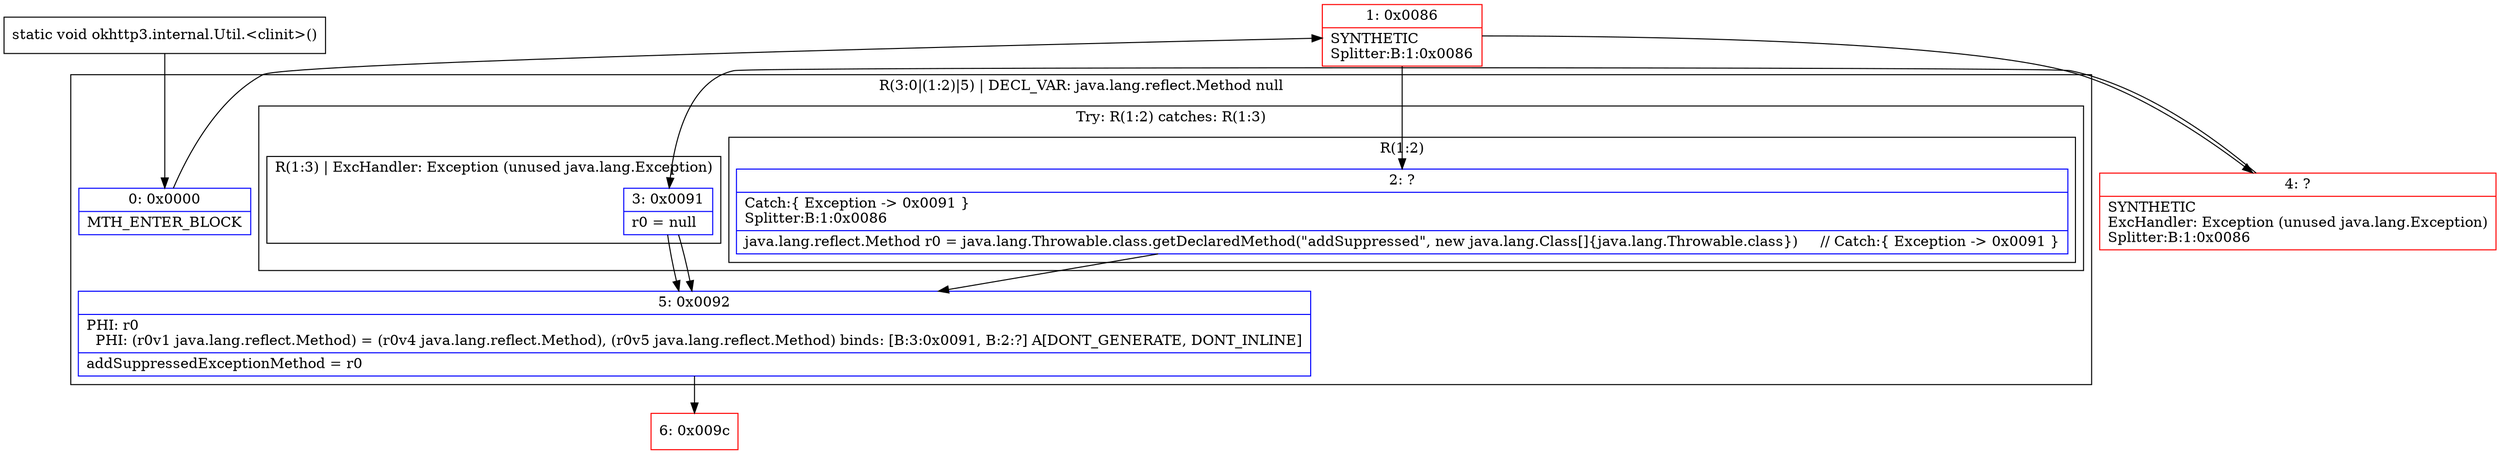 digraph "CFG forokhttp3.internal.Util.\<clinit\>()V" {
subgraph cluster_Region_1360831719 {
label = "R(3:0|(1:2)|5) | DECL_VAR: java.lang.reflect.Method null\l";
node [shape=record,color=blue];
Node_0 [shape=record,label="{0\:\ 0x0000|MTH_ENTER_BLOCK\l}"];
subgraph cluster_TryCatchRegion_1672607218 {
label = "Try: R(1:2) catches: R(1:3)";
node [shape=record,color=blue];
subgraph cluster_Region_595015070 {
label = "R(1:2)";
node [shape=record,color=blue];
Node_2 [shape=record,label="{2\:\ ?|Catch:\{ Exception \-\> 0x0091 \}\lSplitter:B:1:0x0086\l|java.lang.reflect.Method r0 = java.lang.Throwable.class.getDeclaredMethod(\"addSuppressed\", new java.lang.Class[]\{java.lang.Throwable.class\})     \/\/ Catch:\{ Exception \-\> 0x0091 \}\l}"];
}
subgraph cluster_Region_60323061 {
label = "R(1:3) | ExcHandler: Exception (unused java.lang.Exception)\l";
node [shape=record,color=blue];
Node_3 [shape=record,label="{3\:\ 0x0091|r0 = null\l}"];
}
}
Node_5 [shape=record,label="{5\:\ 0x0092|PHI: r0 \l  PHI: (r0v1 java.lang.reflect.Method) = (r0v4 java.lang.reflect.Method), (r0v5 java.lang.reflect.Method) binds: [B:3:0x0091, B:2:?] A[DONT_GENERATE, DONT_INLINE]\l|addSuppressedExceptionMethod = r0\l}"];
}
subgraph cluster_Region_60323061 {
label = "R(1:3) | ExcHandler: Exception (unused java.lang.Exception)\l";
node [shape=record,color=blue];
Node_3 [shape=record,label="{3\:\ 0x0091|r0 = null\l}"];
}
Node_1 [shape=record,color=red,label="{1\:\ 0x0086|SYNTHETIC\lSplitter:B:1:0x0086\l}"];
Node_4 [shape=record,color=red,label="{4\:\ ?|SYNTHETIC\lExcHandler: Exception (unused java.lang.Exception)\lSplitter:B:1:0x0086\l}"];
Node_6 [shape=record,color=red,label="{6\:\ 0x009c}"];
MethodNode[shape=record,label="{static void okhttp3.internal.Util.\<clinit\>() }"];
MethodNode -> Node_0;
Node_0 -> Node_1;
Node_2 -> Node_5;
Node_3 -> Node_5;
Node_5 -> Node_6;
Node_3 -> Node_5;
Node_1 -> Node_2;
Node_1 -> Node_4;
Node_4 -> Node_3;
}


